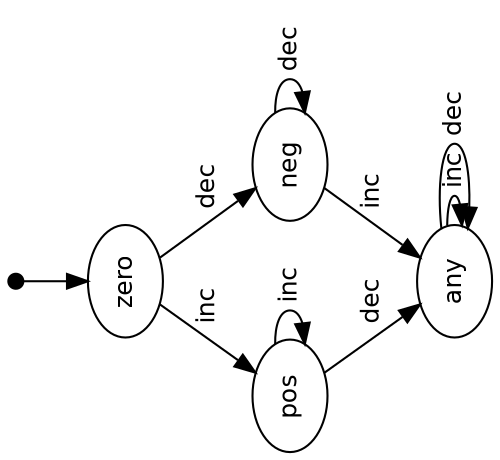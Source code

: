 digraph model {
  orientation = landscape;
  graph [ rankdir = "TB", ranksep="0.4", nodesep="0.2" ];
  node [ fontname = "Helvetica", fontsize="12.0", margin="0.07" ];
  edge [ fontname = "Helvetica", fontsize="12.0", margin="0.05" ];
  "" [ shape = "point", height="0.1" ];
  "" -> zero
  zero	-> pos [ label = " inc " ];
  pos	-> pos [ label = " inc " ];
  pos	-> any [ label = " dec " ];
  any	-> any [ label = " inc " ];
  any	-> any [ label = " dec " ];
  zero	-> neg [ label = " dec " ];
  neg	-> neg [ label = " dec " ];
  neg	-> any [ label = " inc " ];
}
